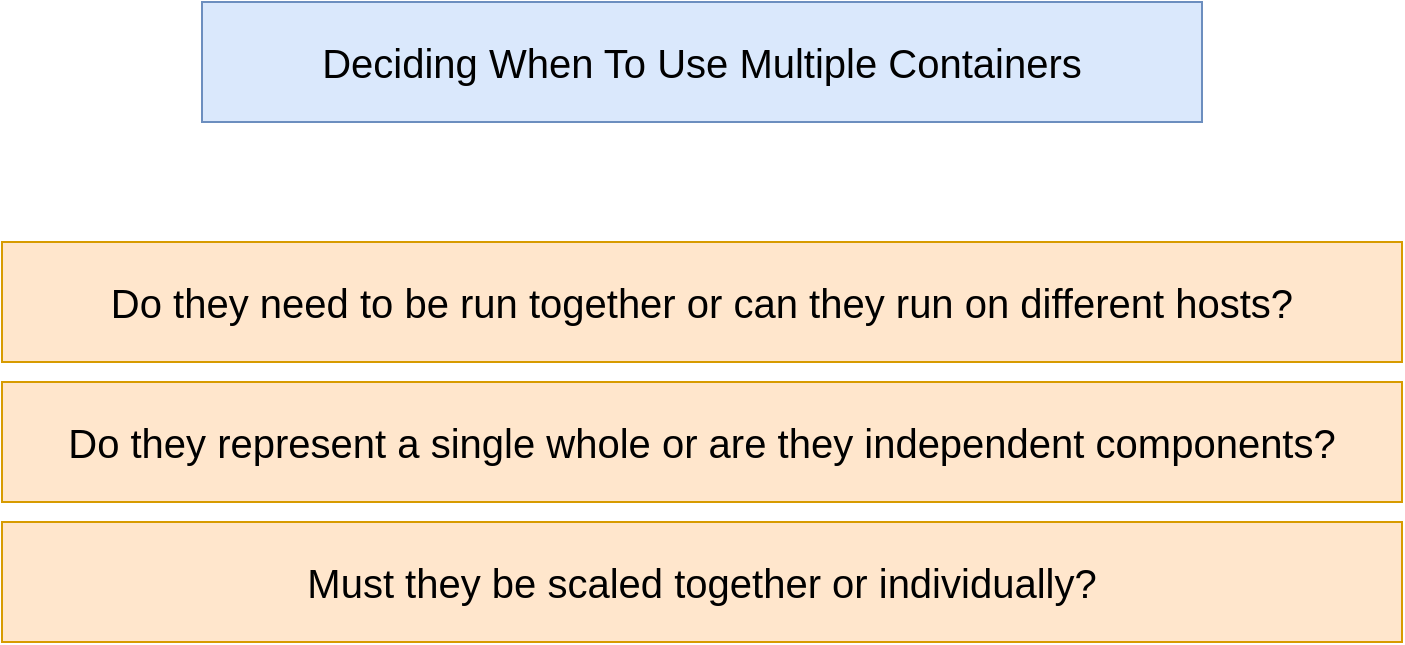 <mxfile version="24.7.5" pages="2">
  <diagram id="2ILT0HnOOTYNZeyyB_Q7" name="When to Use">
    <mxGraphModel dx="1110" dy="480" grid="1" gridSize="10" guides="1" tooltips="1" connect="1" arrows="1" fold="1" page="1" pageScale="1" pageWidth="850" pageHeight="1100" math="0" shadow="0">
      <root>
        <mxCell id="0" />
        <mxCell id="1" parent="0" />
        <mxCell id="Z6GHd0Xzmv4rTHYBa2gR-5" value="&lt;font style=&quot;font-size: 20px;&quot;&gt;Do they need to be run together or can they run on different hosts?&lt;/font&gt;" style="rounded=0;whiteSpace=wrap;html=1;fillColor=#ffe6cc;strokeColor=#d79b00;" vertex="1" parent="1">
          <mxGeometry x="100" y="280" width="700" height="60" as="geometry" />
        </mxCell>
        <mxCell id="Z6GHd0Xzmv4rTHYBa2gR-6" value="&lt;font style=&quot;font-size: 20px;&quot;&gt;Do they represent a single whole or are they independent components?&lt;/font&gt;" style="rounded=0;whiteSpace=wrap;html=1;fillColor=#ffe6cc;strokeColor=#d79b00;" vertex="1" parent="1">
          <mxGeometry x="100" y="350" width="700" height="60" as="geometry" />
        </mxCell>
        <mxCell id="Z6GHd0Xzmv4rTHYBa2gR-7" value="&lt;font style=&quot;font-size: 20px;&quot;&gt;Must they be scaled together or individually?&lt;/font&gt;" style="rounded=0;whiteSpace=wrap;html=1;fillColor=#ffe6cc;strokeColor=#d79b00;" vertex="1" parent="1">
          <mxGeometry x="100" y="420" width="700" height="60" as="geometry" />
        </mxCell>
        <mxCell id="Z6GHd0Xzmv4rTHYBa2gR-8" value="&lt;font style=&quot;font-size: 20px;&quot;&gt;Deciding When To Use Multiple Containers&lt;/font&gt;" style="rounded=0;whiteSpace=wrap;html=1;fillColor=#dae8fc;strokeColor=#6c8ebf;" vertex="1" parent="1">
          <mxGeometry x="200" y="160" width="500" height="60" as="geometry" />
        </mxCell>
      </root>
    </mxGraphModel>
  </diagram>
  <diagram name="Architecture" id="2lQxKJPPRTdizJslm3ES">
    <mxGraphModel dx="1110" dy="480" grid="1" gridSize="10" guides="1" tooltips="1" connect="1" arrows="1" fold="1" page="1" pageScale="1" pageWidth="850" pageHeight="1100" math="0" shadow="0">
      <root>
        <mxCell id="0" />
        <mxCell id="1" parent="0" />
        <mxCell id="xI4_6vkgksKyY2Rwgydm-2" value="&lt;font style=&quot;font-size: 18px;&quot;&gt;Building a Web Server&lt;/font&gt;" style="rounded=0;whiteSpace=wrap;html=1;" parent="1" vertex="1">
          <mxGeometry x="210" y="110" width="430" height="60" as="geometry" />
        </mxCell>
        <mxCell id="xI4_6vkgksKyY2Rwgydm-3" value="&lt;font style=&quot;font-size: 18px;&quot;&gt;Writing Its Dockerfile for containerization&lt;/font&gt;" style="rounded=0;whiteSpace=wrap;html=1;" parent="1" vertex="1">
          <mxGeometry x="210" y="180" width="430" height="60" as="geometry" />
        </mxCell>
        <mxCell id="xI4_6vkgksKyY2Rwgydm-4" value="&lt;font style=&quot;font-size: 18px;&quot;&gt;Pushing the Image On DockerHub&amp;nbsp;&lt;/font&gt;" style="rounded=0;whiteSpace=wrap;html=1;" parent="1" vertex="1">
          <mxGeometry x="210" y="250" width="430" height="60" as="geometry" />
        </mxCell>
        <mxCell id="xI4_6vkgksKyY2Rwgydm-6" value="&lt;font style=&quot;font-size: 18px;&quot;&gt;Deploying the App In Kubernetes&lt;/font&gt;" style="rounded=0;whiteSpace=wrap;html=1;" parent="1" vertex="1">
          <mxGeometry x="210" y="320" width="430" height="60" as="geometry" />
        </mxCell>
        <mxCell id="xI4_6vkgksKyY2Rwgydm-7" value="&lt;font style=&quot;font-size: 18px;&quot;&gt;Accessing the App from our Browser&lt;/font&gt;" style="rounded=0;whiteSpace=wrap;html=1;" parent="1" vertex="1">
          <mxGeometry x="210" y="390" width="430" height="60" as="geometry" />
        </mxCell>
        <mxCell id="5mcEnWd-J-AmvQ6ve0I0-1" value="&lt;font style=&quot;font-size: 18px;&quot;&gt;App&#39;s Flow&lt;/font&gt;" style="rounded=0;whiteSpace=wrap;html=1;fillColor=#dae8fc;strokeColor=#6c8ebf;" vertex="1" parent="1">
          <mxGeometry x="90" y="20" width="210" height="60" as="geometry" />
        </mxCell>
      </root>
    </mxGraphModel>
  </diagram>
</mxfile>
